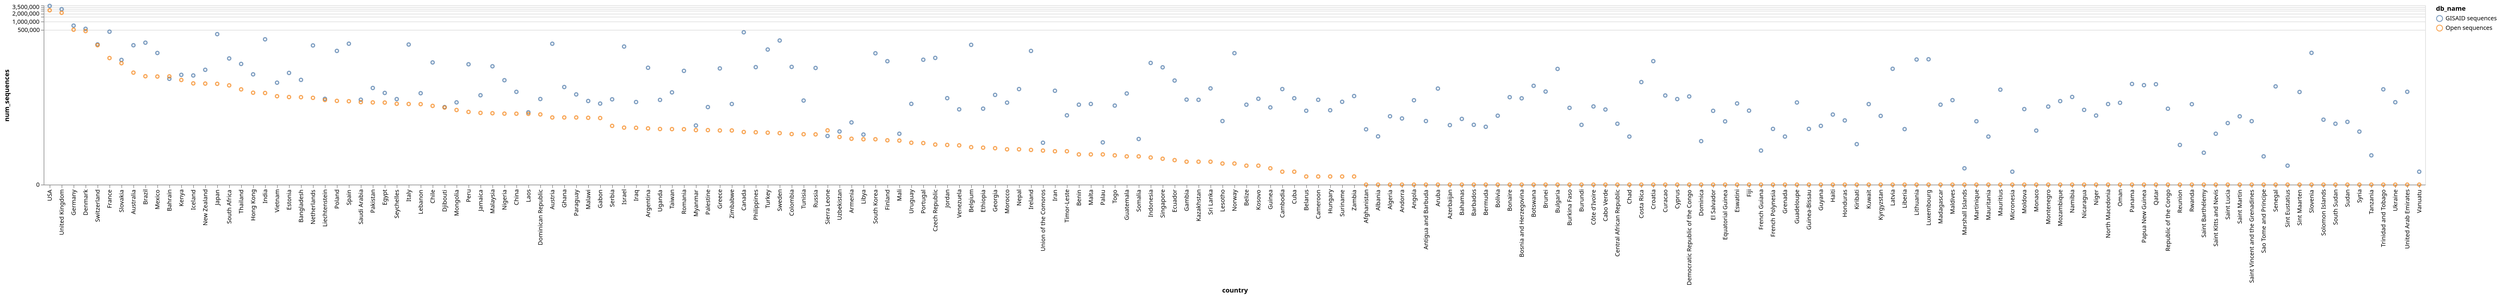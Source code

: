 {
  "config": {
    "view": {
      "continuousWidth": 400,
      "continuousHeight": 300
    }
  },
  "data": {
    "name": "data-b0239460d902047d4e406bbb54adf010"
  },
  "mark": "point",
  "encoding": {
    "color": {
      "type": "nominal",
      "field": "db_name"
    },
    "tooltip": [
      {
        "type": "nominal",
        "field": "country"
      },
      {
        "type": "nominal",
        "field": "db_name"
      },
      {
        "type": "quantitative",
        "field": "num_sequences"
      }
    ],
    "x": {
      "type": "nominal",
      "field": "country",
      "sort": "-y"
    },
    "y": {
      "type": "quantitative",
      "field": "num_sequences",
      "scale": {
        "type": "symlog"
      }
    }
  },
  "$schema": "https://vega.github.io/schema/vega-lite/v5.json",
  "datasets": {
    "data-b0239460d902047d4e406bbb54adf010": [
      {
        "country": "Afghanistan",
        "continent": "Asia",
        "iso_2_code": "AF",
        "db_name": "GISAID sequences",
        "num_sequences": 108
      },
      {
        "country": "Albania",
        "continent": "Europe",
        "iso_2_code": "AL",
        "db_name": "GISAID sequences",
        "num_sequences": 59
      },
      {
        "country": "Algeria",
        "continent": "Africa",
        "iso_2_code": "DZ",
        "db_name": "GISAID sequences",
        "num_sequences": 329
      },
      {
        "country": "Andorra",
        "continent": "Europe",
        "iso_2_code": "AD",
        "db_name": "GISAID sequences",
        "num_sequences": 273
      },
      {
        "country": "Angola",
        "continent": "Africa",
        "iso_2_code": "AO",
        "db_name": "GISAID sequences",
        "num_sequences": 1282
      },
      {
        "country": "Antigua and Barbuda",
        "continent": "North America",
        "iso_2_code": "AG",
        "db_name": "GISAID sequences",
        "num_sequences": 219
      },
      {
        "country": "Argentina",
        "continent": "South America",
        "iso_2_code": "AR",
        "db_name": "GISAID sequences",
        "num_sequences": 20165
      },
      {
        "country": "Armenia",
        "continent": "Europe",
        "iso_2_code": "AM",
        "db_name": "GISAID sequences",
        "num_sequences": 195
      },
      {
        "country": "Aruba",
        "continent": "North America",
        "iso_2_code": "AW",
        "db_name": "GISAID sequences",
        "num_sequences": 3456
      },
      {
        "country": "Australia",
        "continent": "Oceania",
        "iso_2_code": "AU",
        "db_name": "GISAID sequences",
        "num_sequences": 136022
      },
      {
        "country": "Austria",
        "continent": "Europe",
        "iso_2_code": "AT",
        "db_name": "GISAID sequences",
        "num_sequences": 154737
      },
      {
        "country": "Azerbaijan",
        "continent": "Europe",
        "iso_2_code": "AZ",
        "db_name": "GISAID sequences",
        "num_sequences": 155
      },
      {
        "country": "Bahamas",
        "continent": "North America",
        "iso_2_code": "BS",
        "db_name": "GISAID sequences",
        "num_sequences": 263
      },
      {
        "country": "Bahrain",
        "continent": "Asia",
        "iso_2_code": "BH",
        "db_name": "GISAID sequences",
        "num_sequences": 7908
      },
      {
        "country": "Bangladesh",
        "continent": "Asia",
        "iso_2_code": "BD",
        "db_name": "GISAID sequences",
        "num_sequences": 7220
      },
      {
        "country": "Barbados",
        "continent": "North America",
        "iso_2_code": "BB",
        "db_name": "GISAID sequences",
        "num_sequences": 159
      },
      {
        "country": "Belarus",
        "continent": "Europe",
        "iso_2_code": "BY",
        "db_name": "GISAID sequences",
        "num_sequences": 526
      },
      {
        "country": "Belgium",
        "continent": "Europe",
        "iso_2_code": "BE",
        "db_name": "GISAID sequences",
        "num_sequences": 140801
      },
      {
        "country": "Belize",
        "continent": "North America",
        "iso_2_code": "BZ",
        "db_name": "GISAID sequences",
        "num_sequences": 879
      },
      {
        "country": "Benin",
        "continent": "Africa",
        "iso_2_code": "BJ",
        "db_name": "GISAID sequences",
        "num_sequences": 880
      },
      {
        "country": "Bermuda",
        "continent": "North America",
        "iso_2_code": "BM",
        "db_name": "GISAID sequences",
        "num_sequences": 134
      },
      {
        "country": "Bolivia",
        "continent": "South America",
        "iso_2_code": "BO",
        "db_name": "GISAID sequences",
        "num_sequences": 345
      },
      {
        "country": "Bonaire",
        "continent": "North America",
        "iso_2_code": "BQ",
        "db_name": "GISAID sequences",
        "num_sequences": 1662
      },
      {
        "country": "Bosnia and Herzegovina",
        "continent": "Europe",
        "iso_2_code": "BA",
        "db_name": "GISAID sequences",
        "num_sequences": 1513
      },
      {
        "country": "Botswana",
        "continent": "Africa",
        "iso_2_code": "BW",
        "db_name": "GISAID sequences",
        "num_sequences": 4360
      },
      {
        "country": "Brazil",
        "continent": "South America",
        "iso_2_code": "BR",
        "db_name": "GISAID sequences",
        "num_sequences": 169292
      },
      {
        "country": "Brunei",
        "continent": "Asia",
        "iso_2_code": "BN",
        "db_name": "GISAID sequences",
        "num_sequences": 2681
      },
      {
        "country": "Bulgaria",
        "continent": "Europe",
        "iso_2_code": "BG",
        "db_name": "GISAID sequences",
        "num_sequences": 18271
      },
      {
        "country": "Burkina Faso",
        "continent": "Africa",
        "iso_2_code": "BF",
        "db_name": "GISAID sequences",
        "num_sequences": 672
      },
      {
        "country": "Burundi",
        "continent": "Africa",
        "iso_2_code": "BI",
        "db_name": "GISAID sequences",
        "num_sequences": 158
      },
      {
        "country": "C\u00f4te d'Ivoire",
        "continent": "Africa",
        "iso_2_code": "CI",
        "db_name": "GISAID sequences",
        "num_sequences": 758
      },
      {
        "country": "Cabo Verde",
        "continent": "Africa",
        "iso_2_code": "CV",
        "db_name": "GISAID sequences",
        "num_sequences": 584
      },
      {
        "country": "Cambodia",
        "continent": "Asia",
        "iso_2_code": "KH",
        "db_name": "GISAID sequences",
        "num_sequences": 3309
      },
      {
        "country": "Cameroon",
        "continent": "Africa",
        "iso_2_code": "CM",
        "db_name": "GISAID sequences",
        "num_sequences": 1332
      },
      {
        "country": "Canada",
        "continent": "North America",
        "iso_2_code": "CA",
        "db_name": "GISAID sequences",
        "num_sequences": 408981
      },
      {
        "country": "Central African Republic",
        "continent": "Africa",
        "iso_2_code": "CF",
        "db_name": "GISAID sequences",
        "num_sequences": 174
      },
      {
        "country": "Chad",
        "continent": "Africa",
        "iso_2_code": "TD",
        "db_name": "GISAID sequences",
        "num_sequences": 58
      },
      {
        "country": "Chile",
        "continent": "South America",
        "iso_2_code": "CL",
        "db_name": "GISAID sequences",
        "num_sequences": 31679
      },
      {
        "country": "China",
        "continent": "Asia",
        "iso_2_code": "CN",
        "db_name": "GISAID sequences",
        "num_sequences": 2615
      },
      {
        "country": "Colombia",
        "continent": "South America",
        "iso_2_code": "CO",
        "db_name": "GISAID sequences",
        "num_sequences": 21705
      },
      {
        "country": "Costa Rica",
        "continent": "North America",
        "iso_2_code": "CR",
        "db_name": "GISAID sequences",
        "num_sequences": 5996
      },
      {
        "country": "Croatia",
        "continent": "Europe",
        "iso_2_code": "HR",
        "db_name": "GISAID sequences",
        "num_sequences": 35347
      },
      {
        "country": "Cuba",
        "continent": "North America",
        "iso_2_code": "CU",
        "db_name": "GISAID sequences",
        "num_sequences": 1521
      },
      {
        "country": "Curacao",
        "continent": "North America",
        "iso_2_code": "CW",
        "db_name": "GISAID sequences",
        "num_sequences": 1921
      },
      {
        "country": "Cyprus",
        "continent": "Europe",
        "iso_2_code": "CY",
        "db_name": "GISAID sequences",
        "num_sequences": 1416
      },
      {
        "country": "Czech Republic",
        "continent": "Europe",
        "iso_2_code": "CZ",
        "db_name": "GISAID sequences",
        "num_sequences": 46487
      },
      {
        "country": "Democratic Republic of the Congo",
        "continent": "Africa",
        "iso_2_code": "CD",
        "db_name": "GISAID sequences",
        "num_sequences": 1771
      },
      {
        "country": "Denmark",
        "continent": "Europe",
        "iso_2_code": "DK",
        "db_name": "GISAID sequences",
        "num_sequences": 548413
      },
      {
        "country": "Djibouti",
        "continent": "Africa",
        "iso_2_code": "DJ",
        "db_name": "GISAID sequences",
        "num_sequences": 716
      },
      {
        "country": "Dominica",
        "continent": "North America",
        "iso_2_code": "DM",
        "db_name": "GISAID sequences",
        "num_sequences": 39
      },
      {
        "country": "Dominican Republic",
        "continent": "North America",
        "iso_2_code": "DO",
        "db_name": "GISAID sequences",
        "num_sequences": 1425
      },
      {
        "country": "Ecuador",
        "continent": "South America",
        "iso_2_code": "EC",
        "db_name": "GISAID sequences",
        "num_sequences": 6830
      },
      {
        "country": "Egypt",
        "continent": "Africa",
        "iso_2_code": "EG",
        "db_name": "GISAID sequences",
        "num_sequences": 2386
      },
      {
        "country": "El Salvador",
        "continent": "North America",
        "iso_2_code": "SV",
        "db_name": "GISAID sequences",
        "num_sequences": 522
      },
      {
        "country": "Equatorial Guinea",
        "continent": "Africa",
        "iso_2_code": "GQ",
        "db_name": "GISAID sequences",
        "num_sequences": 213
      },
      {
        "country": "Estonia",
        "continent": "Europe",
        "iso_2_code": "EE",
        "db_name": "GISAID sequences",
        "num_sequences": 13022
      },
      {
        "country": "Eswatini",
        "continent": "Africa",
        "iso_2_code": "SZ",
        "db_name": "GISAID sequences",
        "num_sequences": 977
      },
      {
        "country": "Ethiopia",
        "continent": "Africa",
        "iso_2_code": "ET",
        "db_name": "GISAID sequences",
        "num_sequences": 628
      },
      {
        "country": "Fiji",
        "continent": "Oceania",
        "iso_2_code": "FJ",
        "db_name": "GISAID sequences",
        "num_sequences": 531
      },
      {
        "country": "Finland",
        "continent": "Europe",
        "iso_2_code": "FI",
        "db_name": "GISAID sequences",
        "num_sequences": 35160
      },
      {
        "country": "France",
        "continent": "Europe",
        "iso_2_code": "FR",
        "db_name": "GISAID sequences",
        "num_sequences": 429814
      },
      {
        "country": "French Guiana",
        "continent": "South America",
        "iso_2_code": "GF",
        "db_name": "GISAID sequences",
        "num_sequences": 17
      },
      {
        "country": "French Polynesia",
        "continent": "Oceania",
        "iso_2_code": "PF",
        "db_name": "GISAID sequences",
        "num_sequences": 112
      },
      {
        "country": "Gabon",
        "continent": "Africa",
        "iso_2_code": "GA",
        "db_name": "GISAID sequences",
        "num_sequences": 968
      },
      {
        "country": "Gambia",
        "continent": "Africa",
        "iso_2_code": "GM",
        "db_name": "GISAID sequences",
        "num_sequences": 1352
      },
      {
        "country": "Georgia",
        "continent": "Europe",
        "iso_2_code": "GE",
        "db_name": "GISAID sequences",
        "num_sequences": 2020
      },
      {
        "country": "Germany",
        "continent": "Europe",
        "iso_2_code": "DE",
        "db_name": "GISAID sequences",
        "num_sequences": 717509
      },
      {
        "country": "Ghana",
        "continent": "Africa",
        "iso_2_code": "GH",
        "db_name": "GISAID sequences",
        "num_sequences": 3936
      },
      {
        "country": "Greece",
        "continent": "Europe",
        "iso_2_code": "GR",
        "db_name": "GISAID sequences",
        "num_sequences": 19084
      },
      {
        "country": "Grenada",
        "continent": "North America",
        "iso_2_code": "GD",
        "db_name": "GISAID sequences",
        "num_sequences": 58
      },
      {
        "country": "Guadeloupe",
        "continent": "North America",
        "iso_2_code": "GP",
        "db_name": "GISAID sequences",
        "num_sequences": 1061
      },
      {
        "country": "Guatemala",
        "continent": "North America",
        "iso_2_code": "GT",
        "db_name": "GISAID sequences",
        "num_sequences": 2276
      },
      {
        "country": "Guinea",
        "continent": "Africa",
        "iso_2_code": "GN",
        "db_name": "GISAID sequences",
        "num_sequences": 698
      },
      {
        "country": "Guinea-Bissau",
        "continent": "Africa",
        "iso_2_code": "GW",
        "db_name": "GISAID sequences",
        "num_sequences": 112
      },
      {
        "country": "Guyana",
        "continent": "South America",
        "iso_2_code": "GY",
        "db_name": "GISAID sequences",
        "num_sequences": 145
      },
      {
        "country": "Haiti",
        "continent": "North America",
        "iso_2_code": "HT",
        "db_name": "GISAID sequences",
        "num_sequences": 381
      },
      {
        "country": "Honduras",
        "continent": "North America",
        "iso_2_code": "HN",
        "db_name": "GISAID sequences",
        "num_sequences": 231
      },
      {
        "country": "Hong Kong",
        "continent": "Asia",
        "iso_2_code": "HK",
        "db_name": "GISAID sequences",
        "num_sequences": 11538
      },
      {
        "country": "Hungary",
        "continent": "Europe",
        "iso_2_code": "HU",
        "db_name": "GISAID sequences",
        "num_sequences": 549
      },
      {
        "country": "Iceland",
        "continent": "Europe",
        "iso_2_code": "IS",
        "db_name": "GISAID sequences",
        "num_sequences": 10495
      },
      {
        "country": "India",
        "continent": "Asia",
        "iso_2_code": "IN",
        "db_name": "GISAID sequences",
        "num_sequences": 225008
      },
      {
        "country": "Indonesia",
        "continent": "Asia",
        "iso_2_code": "ID",
        "db_name": "GISAID sequences",
        "num_sequences": 30348
      },
      {
        "country": "Iran",
        "continent": "Asia",
        "iso_2_code": "IR",
        "db_name": "GISAID sequences",
        "num_sequences": 2868
      },
      {
        "country": "Iraq",
        "continent": "Asia",
        "iso_2_code": "IQ",
        "db_name": "GISAID sequences",
        "num_sequences": 1102
      },
      {
        "country": "Ireland",
        "continent": "Europe",
        "iso_2_code": "IE",
        "db_name": "GISAID sequences",
        "num_sequences": 84074
      },
      {
        "country": "Israel",
        "continent": "Asia",
        "iso_2_code": "IL",
        "db_name": "GISAID sequences",
        "num_sequences": 121950
      },
      {
        "country": "Italy",
        "continent": "Europe",
        "iso_2_code": "IT",
        "db_name": "GISAID sequences",
        "num_sequences": 144635
      },
      {
        "country": "Jamaica",
        "continent": "North America",
        "iso_2_code": "JM",
        "db_name": "GISAID sequences",
        "num_sequences": 1960
      },
      {
        "country": "Japan",
        "continent": "Asia",
        "iso_2_code": "JP",
        "db_name": "GISAID sequences",
        "num_sequences": 349007
      },
      {
        "country": "Jordan",
        "continent": "Asia",
        "iso_2_code": "JO",
        "db_name": "GISAID sequences",
        "num_sequences": 1531
      },
      {
        "country": "Kazakhstan",
        "continent": "Europe",
        "iso_2_code": "KZ",
        "db_name": "GISAID sequences",
        "num_sequences": 1329
      },
      {
        "country": "Kenya",
        "continent": "Africa",
        "iso_2_code": "KE",
        "db_name": "GISAID sequences",
        "num_sequences": 11062
      },
      {
        "country": "Kiribati",
        "continent": "Oceania",
        "iso_2_code": "KI",
        "db_name": "GISAID sequences",
        "num_sequences": 30
      },
      {
        "country": "Kosovo",
        "continent": "Europe",
        "iso_2_code": "XK",
        "db_name": "GISAID sequences",
        "num_sequences": 1456
      },
      {
        "country": "Kuwait",
        "continent": "Asia",
        "iso_2_code": "KW",
        "db_name": "GISAID sequences",
        "num_sequences": 925
      },
      {
        "country": "Kyrgyzstan",
        "continent": "Asia",
        "iso_2_code": "KG",
        "db_name": "GISAID sequences",
        "num_sequences": 339
      },
      {
        "country": "Laos",
        "continent": "Asia",
        "iso_2_code": "LA",
        "db_name": "GISAID sequences",
        "num_sequences": 460
      },
      {
        "country": "Latvia",
        "continent": "Europe",
        "iso_2_code": "LV",
        "db_name": "GISAID sequences",
        "num_sequences": 18483
      },
      {
        "country": "Lebanon",
        "continent": "Asia",
        "iso_2_code": "LB",
        "db_name": "GISAID sequences",
        "num_sequences": 2330
      },
      {
        "country": "Lesotho",
        "continent": "Africa",
        "iso_2_code": "LS",
        "db_name": "GISAID sequences",
        "num_sequences": 219
      },
      {
        "country": "Liberia",
        "continent": "Africa",
        "iso_2_code": "LR",
        "db_name": "GISAID sequences",
        "num_sequences": 110
      },
      {
        "country": "Libya",
        "continent": "Africa",
        "iso_2_code": "LY",
        "db_name": "GISAID sequences",
        "num_sequences": 69
      },
      {
        "country": "Liechtenstein",
        "continent": "Europe",
        "iso_2_code": "LI",
        "db_name": "GISAID sequences",
        "num_sequences": 1445
      },
      {
        "country": "Lithuania",
        "continent": "Europe",
        "iso_2_code": "LT",
        "db_name": "GISAID sequences",
        "num_sequences": 40534
      },
      {
        "country": "Luxembourg",
        "continent": "Europe",
        "iso_2_code": "LU",
        "db_name": "GISAID sequences",
        "num_sequences": 41457
      },
      {
        "country": "Madagascar",
        "continent": "Africa",
        "iso_2_code": "MG",
        "db_name": "GISAID sequences",
        "num_sequences": 880
      },
      {
        "country": "Malawi",
        "continent": "Africa",
        "iso_2_code": "MW",
        "db_name": "GISAID sequences",
        "num_sequences": 1204
      },
      {
        "country": "Malaysia",
        "continent": "Asia",
        "iso_2_code": "MY",
        "db_name": "GISAID sequences",
        "num_sequences": 22878
      },
      {
        "country": "Maldives",
        "continent": "Asia",
        "iso_2_code": "MV",
        "db_name": "GISAID sequences",
        "num_sequences": 1294
      },
      {
        "country": "Mali",
        "continent": "Africa",
        "iso_2_code": "ML",
        "db_name": "GISAID sequences",
        "num_sequences": 74
      },
      {
        "country": "Malta",
        "continent": "Europe",
        "iso_2_code": "MT",
        "db_name": "GISAID sequences",
        "num_sequences": 936
      },
      {
        "country": "Marshall Islands",
        "continent": "Oceania",
        "iso_2_code": "MH",
        "db_name": "GISAID sequences",
        "num_sequences": 3
      },
      {
        "country": "Martinique",
        "continent": "North America",
        "iso_2_code": "MQ",
        "db_name": "GISAID sequences",
        "num_sequences": 215
      },
      {
        "country": "Mauritania",
        "continent": "Africa",
        "iso_2_code": "MR",
        "db_name": "GISAID sequences",
        "num_sequences": 58
      },
      {
        "country": "Mauritius",
        "continent": "Africa",
        "iso_2_code": "MU",
        "db_name": "GISAID sequences",
        "num_sequences": 3144
      },
      {
        "country": "Mexico",
        "continent": "North America",
        "iso_2_code": "MX",
        "db_name": "GISAID sequences",
        "num_sequences": 70664
      },
      {
        "country": "Micronesia",
        "continent": "Oceania",
        "iso_2_code": "FM",
        "db_name": "GISAID sequences",
        "num_sequences": 2
      },
      {
        "country": "Moldova",
        "continent": "Europe",
        "iso_2_code": "MD",
        "db_name": "GISAID sequences",
        "num_sequences": 605
      },
      {
        "country": "Monaco",
        "continent": "Europe",
        "iso_2_code": "MC",
        "db_name": "GISAID sequences",
        "num_sequences": 97
      },
      {
        "country": "Mongolia",
        "continent": "Asia",
        "iso_2_code": "MN",
        "db_name": "GISAID sequences",
        "num_sequences": 1071
      },
      {
        "country": "Montenegro",
        "continent": "Europe",
        "iso_2_code": "ME",
        "db_name": "GISAID sequences",
        "num_sequences": 750
      },
      {
        "country": "Morocco",
        "continent": "Africa",
        "iso_2_code": "MA",
        "db_name": "GISAID sequences",
        "num_sequences": 1048
      },
      {
        "country": "Mozambique",
        "continent": "Africa",
        "iso_2_code": "MZ",
        "db_name": "GISAID sequences",
        "num_sequences": 1193
      },
      {
        "country": "Myanmar",
        "continent": "Asia",
        "iso_2_code": "MM",
        "db_name": "GISAID sequences",
        "num_sequences": 150
      },
      {
        "country": "Namibia",
        "continent": "Africa",
        "iso_2_code": null,
        "db_name": "GISAID sequences",
        "num_sequences": 1696
      },
      {
        "country": "Nepal",
        "continent": "Asia",
        "iso_2_code": "NP",
        "db_name": "GISAID sequences",
        "num_sequences": 3306
      },
      {
        "country": "Netherlands",
        "continent": "Europe",
        "iso_2_code": "NL",
        "db_name": "GISAID sequences",
        "num_sequences": 133856
      },
      {
        "country": "New Zealand",
        "continent": "Oceania",
        "iso_2_code": "NZ",
        "db_name": "GISAID sequences",
        "num_sequences": 16948
      },
      {
        "country": "Nicaragua",
        "continent": "North America",
        "iso_2_code": "NI",
        "db_name": "GISAID sequences",
        "num_sequences": 566
      },
      {
        "country": "Niger",
        "continent": "Africa",
        "iso_2_code": "NE",
        "db_name": "GISAID sequences",
        "num_sequences": 350
      },
      {
        "country": "Nigeria",
        "continent": "Africa",
        "iso_2_code": "NG",
        "db_name": "GISAID sequences",
        "num_sequences": 7014
      },
      {
        "country": "North Macedonia",
        "continent": "Europe",
        "iso_2_code": "MK",
        "db_name": "GISAID sequences",
        "num_sequences": 928
      },
      {
        "country": "Norway",
        "continent": "Europe",
        "iso_2_code": "NO",
        "db_name": "GISAID sequences",
        "num_sequences": 69561
      },
      {
        "country": "Oman",
        "continent": "Asia",
        "iso_2_code": "OM",
        "db_name": "GISAID sequences",
        "num_sequences": 1034
      },
      {
        "country": "Pakistan",
        "continent": "Asia",
        "iso_2_code": "PK",
        "db_name": "GISAID sequences",
        "num_sequences": 3631
      },
      {
        "country": "Palau",
        "continent": "Oceania",
        "iso_2_code": "PW",
        "db_name": "GISAID sequences",
        "num_sequences": 35
      },
      {
        "country": "Palestine",
        "continent": "Asia",
        "iso_2_code": "PS",
        "db_name": "GISAID sequences",
        "num_sequences": 718
      },
      {
        "country": "Panama",
        "continent": "North America",
        "iso_2_code": "PA",
        "db_name": "GISAID sequences",
        "num_sequences": 5109
      },
      {
        "country": "Papua New Guinea",
        "continent": "Oceania",
        "iso_2_code": "PG",
        "db_name": "GISAID sequences",
        "num_sequences": 4609
      },
      {
        "country": "Paraguay",
        "continent": "South America",
        "iso_2_code": "PY",
        "db_name": "GISAID sequences",
        "num_sequences": 2103
      },
      {
        "country": "Peru",
        "continent": "South America",
        "iso_2_code": "PE",
        "db_name": "GISAID sequences",
        "num_sequences": 27089
      },
      {
        "country": "Philippines",
        "continent": "Asia",
        "iso_2_code": "PH",
        "db_name": "GISAID sequences",
        "num_sequences": 21246
      },
      {
        "country": "Poland",
        "continent": "Europe",
        "iso_2_code": "PL",
        "db_name": "GISAID sequences",
        "num_sequences": 84267
      },
      {
        "country": "Portugal",
        "continent": "Europe",
        "iso_2_code": "PT",
        "db_name": "GISAID sequences",
        "num_sequences": 39860
      },
      {
        "country": "Qatar",
        "continent": "Asia",
        "iso_2_code": "QA",
        "db_name": "GISAID sequences",
        "num_sequences": 4983
      },
      {
        "country": "Republic of the Congo",
        "continent": "Africa",
        "iso_2_code": "CG",
        "db_name": "GISAID sequences",
        "num_sequences": 625
      },
      {
        "country": "Reunion",
        "continent": "Africa",
        "iso_2_code": "RE",
        "db_name": "GISAID sequences",
        "num_sequences": 28
      },
      {
        "country": "Romania",
        "continent": "Europe",
        "iso_2_code": "RO",
        "db_name": "GISAID sequences",
        "num_sequences": 15496
      },
      {
        "country": "Russia",
        "continent": "Europe",
        "iso_2_code": "RU",
        "db_name": "GISAID sequences",
        "num_sequences": 19834
      },
      {
        "country": "Rwanda",
        "continent": "Africa",
        "iso_2_code": "RW",
        "db_name": "GISAID sequences",
        "num_sequences": 917
      },
      {
        "country": "Saint Barth\u00e9lemy",
        "continent": "North America",
        "iso_2_code": "BL",
        "db_name": "GISAID sequences",
        "num_sequences": 14
      },
      {
        "country": "Saint Kitts and Nevis",
        "continent": "North America",
        "iso_2_code": "KN",
        "db_name": "GISAID sequences",
        "num_sequences": 74
      },
      {
        "country": "Saint Lucia",
        "continent": "North America",
        "iso_2_code": "LC",
        "db_name": "GISAID sequences",
        "num_sequences": 184
      },
      {
        "country": "Saint Martin",
        "continent": "North America",
        "iso_2_code": "MF",
        "db_name": "GISAID sequences",
        "num_sequences": 327
      },
      {
        "country": "Saint Vincent and the Grenadines",
        "continent": "North America",
        "iso_2_code": "VC",
        "db_name": "GISAID sequences",
        "num_sequences": 217
      },
      {
        "country": "Sao Tome and Principe",
        "continent": "Africa",
        "iso_2_code": "ST",
        "db_name": "GISAID sequences",
        "num_sequences": 10
      },
      {
        "country": "Saudi Arabia",
        "continent": "Asia",
        "iso_2_code": "SA",
        "db_name": "GISAID sequences",
        "num_sequences": 1344
      },
      {
        "country": "Senegal",
        "continent": "Africa",
        "iso_2_code": "SN",
        "db_name": "GISAID sequences",
        "num_sequences": 4157
      },
      {
        "country": "Serbia",
        "continent": "Europe",
        "iso_2_code": "RS",
        "db_name": "GISAID sequences",
        "num_sequences": 1387
      },
      {
        "country": "Seychelles",
        "continent": "Africa",
        "iso_2_code": "SC",
        "db_name": "GISAID sequences",
        "num_sequences": 1413
      },
      {
        "country": "Sierra Leone",
        "continent": "Africa",
        "iso_2_code": "SL",
        "db_name": "GISAID sequences",
        "num_sequences": 61
      },
      {
        "country": "Singapore",
        "continent": "Asia",
        "iso_2_code": "SG",
        "db_name": "GISAID sequences",
        "num_sequences": 20950
      },
      {
        "country": "Sint Eustatius",
        "continent": "North America",
        "iso_2_code": "BQ",
        "db_name": "GISAID sequences",
        "num_sequences": 4
      },
      {
        "country": "Sint Maarten",
        "continent": "North America",
        "iso_2_code": "SX",
        "db_name": "GISAID sequences",
        "num_sequences": 2586
      },
      {
        "country": "Slovakia",
        "continent": "Europe",
        "iso_2_code": "SK",
        "db_name": "GISAID sequences",
        "num_sequences": 39189
      },
      {
        "country": "Slovenia",
        "continent": "Europe",
        "iso_2_code": "SI",
        "db_name": "GISAID sequences",
        "num_sequences": 71347
      },
      {
        "country": "Solomon Islands",
        "continent": "Oceania",
        "iso_2_code": "SB",
        "db_name": "GISAID sequences",
        "num_sequences": 246
      },
      {
        "country": "Somalia",
        "continent": "Africa",
        "iso_2_code": "SO",
        "db_name": "GISAID sequences",
        "num_sequences": 47
      },
      {
        "country": "South Africa",
        "continent": "Africa",
        "iso_2_code": "ZA",
        "db_name": "GISAID sequences",
        "num_sequences": 44451
      },
      {
        "country": "South Korea",
        "continent": "Asia",
        "iso_2_code": "KR",
        "db_name": "GISAID sequences",
        "num_sequences": 68878
      },
      {
        "country": "South Sudan",
        "continent": "Africa",
        "iso_2_code": "SS",
        "db_name": "GISAID sequences",
        "num_sequences": 174
      },
      {
        "country": "Spain",
        "continent": "Europe",
        "iso_2_code": "ES",
        "db_name": "GISAID sequences",
        "num_sequences": 155202
      },
      {
        "country": "Sri Lanka",
        "continent": "Asia",
        "iso_2_code": "LK",
        "db_name": "GISAID sequences",
        "num_sequences": 3505
      },
      {
        "country": "Sudan",
        "continent": "Africa",
        "iso_2_code": "SD",
        "db_name": "GISAID sequences",
        "num_sequences": 204
      },
      {
        "country": "Suriname",
        "continent": "South America",
        "iso_2_code": "SR",
        "db_name": "GISAID sequences",
        "num_sequences": 1124
      },
      {
        "country": "Sweden",
        "continent": "Europe",
        "iso_2_code": "SE",
        "db_name": "GISAID sequences",
        "num_sequences": 203345
      },
      {
        "country": "Switzerland",
        "continent": "Europe",
        "iso_2_code": "CH",
        "db_name": "GISAID sequences",
        "num_sequences": 145730
      },
      {
        "country": "Syria",
        "continent": "Asia",
        "iso_2_code": "SY",
        "db_name": "GISAID sequences",
        "num_sequences": 89
      },
      {
        "country": "Taiwan",
        "continent": "Asia",
        "iso_2_code": "TW",
        "db_name": "GISAID sequences",
        "num_sequences": 2504
      },
      {
        "country": "Tanzania",
        "continent": "Africa",
        "iso_2_code": "TZ",
        "db_name": "GISAID sequences",
        "num_sequences": 11
      },
      {
        "country": "Thailand",
        "continent": "Asia",
        "iso_2_code": "TH",
        "db_name": "GISAID sequences",
        "num_sequences": 27916
      },
      {
        "country": "Timor-Leste",
        "continent": "Asia",
        "iso_2_code": "TL",
        "db_name": "GISAID sequences",
        "num_sequences": 356
      },
      {
        "country": "Togo",
        "continent": "Africa",
        "iso_2_code": "TG",
        "db_name": "GISAID sequences",
        "num_sequences": 815
      },
      {
        "country": "Trinidad and Tobago",
        "continent": "North America",
        "iso_2_code": "TT",
        "db_name": "GISAID sequences",
        "num_sequences": 3242
      },
      {
        "country": "Tunisia",
        "continent": "Africa",
        "iso_2_code": "TN",
        "db_name": "GISAID sequences",
        "num_sequences": 1250
      },
      {
        "country": "Turkey",
        "continent": "Europe",
        "iso_2_code": "TR",
        "db_name": "GISAID sequences",
        "num_sequences": 94648
      },
      {
        "country": "Uganda",
        "continent": "Africa",
        "iso_2_code": "UG",
        "db_name": "GISAID sequences",
        "num_sequences": 1321
      },
      {
        "country": "Ukraine",
        "continent": "Europe",
        "iso_2_code": "UA",
        "db_name": "GISAID sequences",
        "num_sequences": 1084
      },
      {
        "country": "Union of the Comoros",
        "continent": "Africa",
        "iso_2_code": "KM",
        "db_name": "GISAID sequences",
        "num_sequences": 34
      },
      {
        "country": "United Arab Emirates",
        "continent": "Asia",
        "iso_2_code": "AE",
        "db_name": "GISAID sequences",
        "num_sequences": 2628
      },
      {
        "country": "United Kingdom",
        "continent": "Europe",
        "iso_2_code": "GB",
        "db_name": "GISAID sequences",
        "num_sequences": 2893046
      },
      {
        "country": "Uruguay",
        "continent": "South America",
        "iso_2_code": "UY",
        "db_name": "GISAID sequences",
        "num_sequences": 943
      },
      {
        "country": "USA",
        "continent": "North America",
        "iso_2_code": "US",
        "db_name": "GISAID sequences",
        "num_sequences": 3814515
      },
      {
        "country": "Uzbekistan",
        "continent": "Asia",
        "iso_2_code": "UZ",
        "db_name": "GISAID sequences",
        "num_sequences": 90
      },
      {
        "country": "Vanuatu",
        "continent": "Oceania",
        "iso_2_code": "VU",
        "db_name": "GISAID sequences",
        "num_sequences": 2
      },
      {
        "country": "Venezuela",
        "continent": "South America",
        "iso_2_code": "VE",
        "db_name": "GISAID sequences",
        "num_sequences": 592
      },
      {
        "country": "Vietnam",
        "continent": "Asia",
        "iso_2_code": "VN",
        "db_name": "GISAID sequences",
        "num_sequences": 5697
      },
      {
        "country": "Zambia",
        "continent": "Africa",
        "iso_2_code": "ZM",
        "db_name": "GISAID sequences",
        "num_sequences": 1830
      },
      {
        "country": "Zimbabwe",
        "continent": "Africa",
        "iso_2_code": "ZW",
        "db_name": "GISAID sequences",
        "num_sequences": 933
      },
      {
        "country": "Afghanistan",
        "continent": "Asia",
        "iso_2_code": "AF",
        "db_name": "Open sequences",
        "num_sequences": 0
      },
      {
        "country": "Albania",
        "continent": "Europe",
        "iso_2_code": "AL",
        "db_name": "Open sequences",
        "num_sequences": 0
      },
      {
        "country": "Algeria",
        "continent": "Africa",
        "iso_2_code": "DZ",
        "db_name": "Open sequences",
        "num_sequences": 0
      },
      {
        "country": "Andorra",
        "continent": "Europe",
        "iso_2_code": "AD",
        "db_name": "Open sequences",
        "num_sequences": 0
      },
      {
        "country": "Angola",
        "continent": "Africa",
        "iso_2_code": "AO",
        "db_name": "Open sequences",
        "num_sequences": 0
      },
      {
        "country": "Antigua and Barbuda",
        "continent": "North America",
        "iso_2_code": "AG",
        "db_name": "Open sequences",
        "num_sequences": 0
      },
      {
        "country": "Argentina",
        "continent": "South America",
        "iso_2_code": "AR",
        "db_name": "Open sequences",
        "num_sequences": 117
      },
      {
        "country": "Armenia",
        "continent": "Europe",
        "iso_2_code": "AM",
        "db_name": "Open sequences",
        "num_sequences": 48
      },
      {
        "country": "Aruba",
        "continent": "North America",
        "iso_2_code": "AW",
        "db_name": "Open sequences",
        "num_sequences": 0
      },
      {
        "country": "Australia",
        "continent": "Oceania",
        "iso_2_code": "AU",
        "db_name": "Open sequences",
        "num_sequences": 13342
      },
      {
        "country": "Austria",
        "continent": "Europe",
        "iso_2_code": "AT",
        "db_name": "Open sequences",
        "num_sequences": 297
      },
      {
        "country": "Azerbaijan",
        "continent": "Europe",
        "iso_2_code": "AZ",
        "db_name": "Open sequences",
        "num_sequences": 0
      },
      {
        "country": "Bahamas",
        "continent": "North America",
        "iso_2_code": "BS",
        "db_name": "Open sequences",
        "num_sequences": 0
      },
      {
        "country": "Bahrain",
        "continent": "Asia",
        "iso_2_code": "BH",
        "db_name": "Open sequences",
        "num_sequences": 9706
      },
      {
        "country": "Bangladesh",
        "continent": "Asia",
        "iso_2_code": "BD",
        "db_name": "Open sequences",
        "num_sequences": 1662
      },
      {
        "country": "Barbados",
        "continent": "North America",
        "iso_2_code": "BB",
        "db_name": "Open sequences",
        "num_sequences": 0
      },
      {
        "country": "Belarus",
        "continent": "Europe",
        "iso_2_code": "BY",
        "db_name": "Open sequences",
        "num_sequences": 1
      },
      {
        "country": "Belgium",
        "continent": "Europe",
        "iso_2_code": "BE",
        "db_name": "Open sequences",
        "num_sequences": 23
      },
      {
        "country": "Belize",
        "continent": "North America",
        "iso_2_code": "BZ",
        "db_name": "Open sequences",
        "num_sequences": 4
      },
      {
        "country": "Benin",
        "continent": "Africa",
        "iso_2_code": "BJ",
        "db_name": "Open sequences",
        "num_sequences": 12
      },
      {
        "country": "Bermuda",
        "continent": "North America",
        "iso_2_code": "BM",
        "db_name": "Open sequences",
        "num_sequences": 0
      },
      {
        "country": "Bolivia",
        "continent": "South America",
        "iso_2_code": "BO",
        "db_name": "Open sequences",
        "num_sequences": 0
      },
      {
        "country": "Bonaire",
        "continent": "North America",
        "iso_2_code": "BQ",
        "db_name": "Open sequences",
        "num_sequences": 0
      },
      {
        "country": "Bosnia and Herzegovina",
        "continent": "Europe",
        "iso_2_code": "BA",
        "db_name": "Open sequences",
        "num_sequences": 0
      },
      {
        "country": "Botswana",
        "continent": "Africa",
        "iso_2_code": "BW",
        "db_name": "Open sequences",
        "num_sequences": 0
      },
      {
        "country": "Brazil",
        "continent": "South America",
        "iso_2_code": "BR",
        "db_name": "Open sequences",
        "num_sequences": 9825
      },
      {
        "country": "Brunei",
        "continent": "Asia",
        "iso_2_code": "BN",
        "db_name": "Open sequences",
        "num_sequences": 0
      },
      {
        "country": "Bulgaria",
        "continent": "Europe",
        "iso_2_code": "BG",
        "db_name": "Open sequences",
        "num_sequences": 0
      },
      {
        "country": "Burkina Faso",
        "continent": "Africa",
        "iso_2_code": "BF",
        "db_name": "Open sequences",
        "num_sequences": 0
      },
      {
        "country": "Burundi",
        "continent": "Africa",
        "iso_2_code": "BI",
        "db_name": "Open sequences",
        "num_sequences": 0
      },
      {
        "country": "C\u00f4te d'Ivoire",
        "continent": "Africa",
        "iso_2_code": "CI",
        "db_name": "Open sequences",
        "num_sequences": 0
      },
      {
        "country": "Cabo Verde",
        "continent": "Africa",
        "iso_2_code": "CV",
        "db_name": "Open sequences",
        "num_sequences": 0
      },
      {
        "country": "Cambodia",
        "continent": "Asia",
        "iso_2_code": "KH",
        "db_name": "Open sequences",
        "num_sequences": 2
      },
      {
        "country": "Cameroon",
        "continent": "Africa",
        "iso_2_code": "CM",
        "db_name": "Open sequences",
        "num_sequences": 1
      },
      {
        "country": "Canada",
        "continent": "North America",
        "iso_2_code": "CA",
        "db_name": "Open sequences",
        "num_sequences": 86
      },
      {
        "country": "Central African Republic",
        "continent": "Africa",
        "iso_2_code": "CF",
        "db_name": "Open sequences",
        "num_sequences": 0
      },
      {
        "country": "Chad",
        "continent": "Africa",
        "iso_2_code": "TD",
        "db_name": "Open sequences",
        "num_sequences": 0
      },
      {
        "country": "Chile",
        "continent": "South America",
        "iso_2_code": "CL",
        "db_name": "Open sequences",
        "num_sequences": 795
      },
      {
        "country": "China",
        "continent": "Asia",
        "iso_2_code": "CN",
        "db_name": "Open sequences",
        "num_sequences": 409
      },
      {
        "country": "Colombia",
        "continent": "South America",
        "iso_2_code": "CO",
        "db_name": "Open sequences",
        "num_sequences": 72
      },
      {
        "country": "Costa Rica",
        "continent": "North America",
        "iso_2_code": "CR",
        "db_name": "Open sequences",
        "num_sequences": 0
      },
      {
        "country": "Croatia",
        "continent": "Europe",
        "iso_2_code": "HR",
        "db_name": "Open sequences",
        "num_sequences": 0
      },
      {
        "country": "Cuba",
        "continent": "North America",
        "iso_2_code": "CU",
        "db_name": "Open sequences",
        "num_sequences": 2
      },
      {
        "country": "Curacao",
        "continent": "North America",
        "iso_2_code": "CW",
        "db_name": "Open sequences",
        "num_sequences": 0
      },
      {
        "country": "Cyprus",
        "continent": "Europe",
        "iso_2_code": "CY",
        "db_name": "Open sequences",
        "num_sequences": 0
      },
      {
        "country": "Czech Republic",
        "continent": "Europe",
        "iso_2_code": "CZ",
        "db_name": "Open sequences",
        "num_sequences": 29
      },
      {
        "country": "Democratic Republic of the Congo",
        "continent": "Africa",
        "iso_2_code": "CD",
        "db_name": "Open sequences",
        "num_sequences": 0
      },
      {
        "country": "Denmark",
        "continent": "Europe",
        "iso_2_code": "DK",
        "db_name": "Open sequences",
        "num_sequences": 453165
      },
      {
        "country": "Djibouti",
        "continent": "Africa",
        "iso_2_code": "DJ",
        "db_name": "Open sequences",
        "num_sequences": 692
      },
      {
        "country": "Dominica",
        "continent": "North America",
        "iso_2_code": "DM",
        "db_name": "Open sequences",
        "num_sequences": 0
      },
      {
        "country": "Dominican Republic",
        "continent": "North America",
        "iso_2_code": "DO",
        "db_name": "Open sequences",
        "num_sequences": 385
      },
      {
        "country": "Ecuador",
        "continent": "South America",
        "iso_2_code": "EC",
        "db_name": "Open sequences",
        "num_sequences": 7
      },
      {
        "country": "Egypt",
        "continent": "Africa",
        "iso_2_code": "EG",
        "db_name": "Open sequences",
        "num_sequences": 1053
      },
      {
        "country": "El Salvador",
        "continent": "North America",
        "iso_2_code": "SV",
        "db_name": "Open sequences",
        "num_sequences": 0
      },
      {
        "country": "Equatorial Guinea",
        "continent": "Africa",
        "iso_2_code": "GQ",
        "db_name": "Open sequences",
        "num_sequences": 0
      },
      {
        "country": "Estonia",
        "continent": "Europe",
        "iso_2_code": "EE",
        "db_name": "Open sequences",
        "num_sequences": 1681
      },
      {
        "country": "Eswatini",
        "continent": "Africa",
        "iso_2_code": "SZ",
        "db_name": "Open sequences",
        "num_sequences": 0
      },
      {
        "country": "Ethiopia",
        "continent": "Africa",
        "iso_2_code": "ET",
        "db_name": "Open sequences",
        "num_sequences": 22
      },
      {
        "country": "Fiji",
        "continent": "Oceania",
        "iso_2_code": "FJ",
        "db_name": "Open sequences",
        "num_sequences": 0
      },
      {
        "country": "Finland",
        "continent": "Europe",
        "iso_2_code": "FI",
        "db_name": "Open sequences",
        "num_sequences": 42
      },
      {
        "country": "France",
        "continent": "Europe",
        "iso_2_code": "FR",
        "db_name": "Open sequences",
        "num_sequences": 45991
      },
      {
        "country": "French Guiana",
        "continent": "South America",
        "iso_2_code": "GF",
        "db_name": "Open sequences",
        "num_sequences": 0
      },
      {
        "country": "French Polynesia",
        "continent": "Oceania",
        "iso_2_code": "PF",
        "db_name": "Open sequences",
        "num_sequences": 0
      },
      {
        "country": "Gabon",
        "continent": "Africa",
        "iso_2_code": "GA",
        "db_name": "Open sequences",
        "num_sequences": 283
      },
      {
        "country": "Gambia",
        "continent": "Africa",
        "iso_2_code": "GM",
        "db_name": "Open sequences",
        "num_sequences": 6
      },
      {
        "country": "Georgia",
        "continent": "Europe",
        "iso_2_code": "GE",
        "db_name": "Open sequences",
        "num_sequences": 21
      },
      {
        "country": "Germany",
        "continent": "Europe",
        "iso_2_code": "DE",
        "db_name": "Open sequences",
        "num_sequences": 508092
      },
      {
        "country": "Ghana",
        "continent": "Africa",
        "iso_2_code": "GH",
        "db_name": "Open sequences",
        "num_sequences": 297
      },
      {
        "country": "Greece",
        "continent": "Europe",
        "iso_2_code": "GR",
        "db_name": "Open sequences",
        "num_sequences": 98
      },
      {
        "country": "Grenada",
        "continent": "North America",
        "iso_2_code": "GD",
        "db_name": "Open sequences",
        "num_sequences": 0
      },
      {
        "country": "Guadeloupe",
        "continent": "North America",
        "iso_2_code": "GP",
        "db_name": "Open sequences",
        "num_sequences": 0
      },
      {
        "country": "Guatemala",
        "continent": "North America",
        "iso_2_code": "GT",
        "db_name": "Open sequences",
        "num_sequences": 10
      },
      {
        "country": "Guinea",
        "continent": "Africa",
        "iso_2_code": "GN",
        "db_name": "Open sequences",
        "num_sequences": 3
      },
      {
        "country": "Guinea-Bissau",
        "continent": "Africa",
        "iso_2_code": "GW",
        "db_name": "Open sequences",
        "num_sequences": 0
      },
      {
        "country": "Guyana",
        "continent": "South America",
        "iso_2_code": "GY",
        "db_name": "Open sequences",
        "num_sequences": 0
      },
      {
        "country": "Haiti",
        "continent": "North America",
        "iso_2_code": "HT",
        "db_name": "Open sequences",
        "num_sequences": 0
      },
      {
        "country": "Honduras",
        "continent": "North America",
        "iso_2_code": "HN",
        "db_name": "Open sequences",
        "num_sequences": 0
      },
      {
        "country": "Hong Kong",
        "continent": "Asia",
        "iso_2_code": "HK",
        "db_name": "Open sequences",
        "num_sequences": 2431
      },
      {
        "country": "Hungary",
        "continent": "Europe",
        "iso_2_code": "HU",
        "db_name": "Open sequences",
        "num_sequences": 1
      },
      {
        "country": "Iceland",
        "continent": "Europe",
        "iso_2_code": "IS",
        "db_name": "Open sequences",
        "num_sequences": 5363
      },
      {
        "country": "India",
        "continent": "Asia",
        "iso_2_code": "IN",
        "db_name": "Open sequences",
        "num_sequences": 2371
      },
      {
        "country": "Indonesia",
        "continent": "Asia",
        "iso_2_code": "ID",
        "db_name": "Open sequences",
        "num_sequences": 9
      },
      {
        "country": "Iran",
        "continent": "Asia",
        "iso_2_code": "IR",
        "db_name": "Open sequences",
        "num_sequences": 16
      },
      {
        "country": "Iraq",
        "continent": "Asia",
        "iso_2_code": "IQ",
        "db_name": "Open sequences",
        "num_sequences": 123
      },
      {
        "country": "Ireland",
        "continent": "Europe",
        "iso_2_code": "IE",
        "db_name": "Open sequences",
        "num_sequences": 18
      },
      {
        "country": "Israel",
        "continent": "Asia",
        "iso_2_code": "IL",
        "db_name": "Open sequences",
        "num_sequences": 125
      },
      {
        "country": "Italy",
        "continent": "Europe",
        "iso_2_code": "IT",
        "db_name": "Open sequences",
        "num_sequences": 934
      },
      {
        "country": "Jamaica",
        "continent": "North America",
        "iso_2_code": "JM",
        "db_name": "Open sequences",
        "num_sequences": 438
      },
      {
        "country": "Japan",
        "continent": "Asia",
        "iso_2_code": "JP",
        "db_name": "Open sequences",
        "num_sequences": 5164
      },
      {
        "country": "Jordan",
        "continent": "Asia",
        "iso_2_code": "JO",
        "db_name": "Open sequences",
        "num_sequences": 28
      },
      {
        "country": "Kazakhstan",
        "continent": "Europe",
        "iso_2_code": "KZ",
        "db_name": "Open sequences",
        "num_sequences": 6
      },
      {
        "country": "Kenya",
        "continent": "Africa",
        "iso_2_code": "KE",
        "db_name": "Open sequences",
        "num_sequences": 7153
      },
      {
        "country": "Kiribati",
        "continent": "Oceania",
        "iso_2_code": "KI",
        "db_name": "Open sequences",
        "num_sequences": 0
      },
      {
        "country": "Kosovo",
        "continent": "Europe",
        "iso_2_code": "XK",
        "db_name": "Open sequences",
        "num_sequences": 4
      },
      {
        "country": "Kuwait",
        "continent": "Asia",
        "iso_2_code": "KW",
        "db_name": "Open sequences",
        "num_sequences": 0
      },
      {
        "country": "Kyrgyzstan",
        "continent": "Asia",
        "iso_2_code": "KG",
        "db_name": "Open sequences",
        "num_sequences": 0
      },
      {
        "country": "Laos",
        "continent": "Asia",
        "iso_2_code": "LA",
        "db_name": "Open sequences",
        "num_sequences": 405
      },
      {
        "country": "Latvia",
        "continent": "Europe",
        "iso_2_code": "LV",
        "db_name": "Open sequences",
        "num_sequences": 0
      },
      {
        "country": "Lebanon",
        "continent": "Asia",
        "iso_2_code": "LB",
        "db_name": "Open sequences",
        "num_sequences": 921
      },
      {
        "country": "Lesotho",
        "continent": "Africa",
        "iso_2_code": "LS",
        "db_name": "Open sequences",
        "num_sequences": 5
      },
      {
        "country": "Liberia",
        "continent": "Africa",
        "iso_2_code": "LR",
        "db_name": "Open sequences",
        "num_sequences": 0
      },
      {
        "country": "Libya",
        "continent": "Africa",
        "iso_2_code": "LY",
        "db_name": "Open sequences",
        "num_sequences": 46
      },
      {
        "country": "Liechtenstein",
        "continent": "Europe",
        "iso_2_code": "LI",
        "db_name": "Open sequences",
        "num_sequences": 1311
      },
      {
        "country": "Lithuania",
        "continent": "Europe",
        "iso_2_code": "LT",
        "db_name": "Open sequences",
        "num_sequences": 0
      },
      {
        "country": "Luxembourg",
        "continent": "Europe",
        "iso_2_code": "LU",
        "db_name": "Open sequences",
        "num_sequences": 0
      },
      {
        "country": "Madagascar",
        "continent": "Africa",
        "iso_2_code": "MG",
        "db_name": "Open sequences",
        "num_sequences": 0
      },
      {
        "country": "Malawi",
        "continent": "Africa",
        "iso_2_code": "MW",
        "db_name": "Open sequences",
        "num_sequences": 289
      },
      {
        "country": "Malaysia",
        "continent": "Asia",
        "iso_2_code": "MY",
        "db_name": "Open sequences",
        "num_sequences": 426
      },
      {
        "country": "Maldives",
        "continent": "Asia",
        "iso_2_code": "MV",
        "db_name": "Open sequences",
        "num_sequences": 0
      },
      {
        "country": "Mali",
        "continent": "Africa",
        "iso_2_code": "ML",
        "db_name": "Open sequences",
        "num_sequences": 41
      },
      {
        "country": "Malta",
        "continent": "Europe",
        "iso_2_code": "MT",
        "db_name": "Open sequences",
        "num_sequences": 12
      },
      {
        "country": "Marshall Islands",
        "continent": "Oceania",
        "iso_2_code": "MH",
        "db_name": "Open sequences",
        "num_sequences": 0
      },
      {
        "country": "Martinique",
        "continent": "North America",
        "iso_2_code": "MQ",
        "db_name": "Open sequences",
        "num_sequences": 0
      },
      {
        "country": "Mauritania",
        "continent": "Africa",
        "iso_2_code": "MR",
        "db_name": "Open sequences",
        "num_sequences": 0
      },
      {
        "country": "Mauritius",
        "continent": "Africa",
        "iso_2_code": "MU",
        "db_name": "Open sequences",
        "num_sequences": 0
      },
      {
        "country": "Mexico",
        "continent": "North America",
        "iso_2_code": "MX",
        "db_name": "Open sequences",
        "num_sequences": 9596
      },
      {
        "country": "Micronesia",
        "continent": "Oceania",
        "iso_2_code": "FM",
        "db_name": "Open sequences",
        "num_sequences": 0
      },
      {
        "country": "Moldova",
        "continent": "Europe",
        "iso_2_code": "MD",
        "db_name": "Open sequences",
        "num_sequences": 0
      },
      {
        "country": "Monaco",
        "continent": "Europe",
        "iso_2_code": "MC",
        "db_name": "Open sequences",
        "num_sequences": 0
      },
      {
        "country": "Mongolia",
        "continent": "Asia",
        "iso_2_code": "MN",
        "db_name": "Open sequences",
        "num_sequences": 560
      },
      {
        "country": "Montenegro",
        "continent": "Europe",
        "iso_2_code": "ME",
        "db_name": "Open sequences",
        "num_sequences": 0
      },
      {
        "country": "Morocco",
        "continent": "Africa",
        "iso_2_code": "MA",
        "db_name": "Open sequences",
        "num_sequences": 19
      },
      {
        "country": "Mozambique",
        "continent": "Africa",
        "iso_2_code": "MZ",
        "db_name": "Open sequences",
        "num_sequences": 0
      },
      {
        "country": "Myanmar",
        "continent": "Asia",
        "iso_2_code": "MM",
        "db_name": "Open sequences",
        "num_sequences": 101
      },
      {
        "country": "Namibia",
        "continent": "Africa",
        "iso_2_code": null,
        "db_name": "Open sequences",
        "num_sequences": 0
      },
      {
        "country": "Nepal",
        "continent": "Asia",
        "iso_2_code": "NP",
        "db_name": "Open sequences",
        "num_sequences": 19
      },
      {
        "country": "Netherlands",
        "continent": "Europe",
        "iso_2_code": "NL",
        "db_name": "Open sequences",
        "num_sequences": 1573
      },
      {
        "country": "New Zealand",
        "continent": "Oceania",
        "iso_2_code": "NZ",
        "db_name": "Open sequences",
        "num_sequences": 5270
      },
      {
        "country": "Nicaragua",
        "continent": "North America",
        "iso_2_code": "NI",
        "db_name": "Open sequences",
        "num_sequences": 0
      },
      {
        "country": "Niger",
        "continent": "Africa",
        "iso_2_code": "NE",
        "db_name": "Open sequences",
        "num_sequences": 0
      },
      {
        "country": "Nigeria",
        "continent": "Africa",
        "iso_2_code": "NG",
        "db_name": "Open sequences",
        "num_sequences": 411
      },
      {
        "country": "North Macedonia",
        "continent": "Europe",
        "iso_2_code": "MK",
        "db_name": "Open sequences",
        "num_sequences": 0
      },
      {
        "country": "Norway",
        "continent": "Europe",
        "iso_2_code": "NO",
        "db_name": "Open sequences",
        "num_sequences": 5
      },
      {
        "country": "Oman",
        "continent": "Asia",
        "iso_2_code": "OM",
        "db_name": "Open sequences",
        "num_sequences": 0
      },
      {
        "country": "Pakistan",
        "continent": "Asia",
        "iso_2_code": "PK",
        "db_name": "Open sequences",
        "num_sequences": 1066
      },
      {
        "country": "Palau",
        "continent": "Oceania",
        "iso_2_code": "PW",
        "db_name": "Open sequences",
        "num_sequences": 12
      },
      {
        "country": "Palestine",
        "continent": "Asia",
        "iso_2_code": "PS",
        "db_name": "Open sequences",
        "num_sequences": 101
      },
      {
        "country": "Panama",
        "continent": "North America",
        "iso_2_code": "PA",
        "db_name": "Open sequences",
        "num_sequences": 0
      },
      {
        "country": "Papua New Guinea",
        "continent": "Oceania",
        "iso_2_code": "PG",
        "db_name": "Open sequences",
        "num_sequences": 0
      },
      {
        "country": "Paraguay",
        "continent": "South America",
        "iso_2_code": "PY",
        "db_name": "Open sequences",
        "num_sequences": 297
      },
      {
        "country": "Peru",
        "continent": "South America",
        "iso_2_code": "PE",
        "db_name": "Open sequences",
        "num_sequences": 476
      },
      {
        "country": "Philippines",
        "continent": "Asia",
        "iso_2_code": "PH",
        "db_name": "Open sequences",
        "num_sequences": 84
      },
      {
        "country": "Poland",
        "continent": "Europe",
        "iso_2_code": "PL",
        "db_name": "Open sequences",
        "num_sequences": 1215
      },
      {
        "country": "Portugal",
        "continent": "Europe",
        "iso_2_code": "PT",
        "db_name": "Open sequences",
        "num_sequences": 33
      },
      {
        "country": "Qatar",
        "continent": "Asia",
        "iso_2_code": "QA",
        "db_name": "Open sequences",
        "num_sequences": 0
      },
      {
        "country": "Republic of the Congo",
        "continent": "Africa",
        "iso_2_code": "CG",
        "db_name": "Open sequences",
        "num_sequences": 0
      },
      {
        "country": "Reunion",
        "continent": "Africa",
        "iso_2_code": "RE",
        "db_name": "Open sequences",
        "num_sequences": 0
      },
      {
        "country": "Romania",
        "continent": "Europe",
        "iso_2_code": "RO",
        "db_name": "Open sequences",
        "num_sequences": 109
      },
      {
        "country": "Russia",
        "continent": "Europe",
        "iso_2_code": "RU",
        "db_name": "Open sequences",
        "num_sequences": 70
      },
      {
        "country": "Rwanda",
        "continent": "Africa",
        "iso_2_code": "RW",
        "db_name": "Open sequences",
        "num_sequences": 0
      },
      {
        "country": "Saint Barth\u00e9lemy",
        "continent": "North America",
        "iso_2_code": "BL",
        "db_name": "Open sequences",
        "num_sequences": 0
      },
      {
        "country": "Saint Kitts and Nevis",
        "continent": "North America",
        "iso_2_code": "KN",
        "db_name": "Open sequences",
        "num_sequences": 0
      },
      {
        "country": "Saint Lucia",
        "continent": "North America",
        "iso_2_code": "LC",
        "db_name": "Open sequences",
        "num_sequences": 0
      },
      {
        "country": "Saint Martin",
        "continent": "North America",
        "iso_2_code": "MF",
        "db_name": "Open sequences",
        "num_sequences": 0
      },
      {
        "country": "Saint Vincent and the Grenadines",
        "continent": "North America",
        "iso_2_code": "VC",
        "db_name": "Open sequences",
        "num_sequences": 0
      },
      {
        "country": "Sao Tome and Principe",
        "continent": "Africa",
        "iso_2_code": "ST",
        "db_name": "Open sequences",
        "num_sequences": 0
      },
      {
        "country": "Saudi Arabia",
        "continent": "Asia",
        "iso_2_code": "SA",
        "db_name": "Open sequences",
        "num_sequences": 1092
      },
      {
        "country": "Senegal",
        "continent": "Africa",
        "iso_2_code": "SN",
        "db_name": "Open sequences",
        "num_sequences": 0
      },
      {
        "country": "Serbia",
        "continent": "Europe",
        "iso_2_code": "RS",
        "db_name": "Open sequences",
        "num_sequences": 145
      },
      {
        "country": "Seychelles",
        "continent": "Africa",
        "iso_2_code": "SC",
        "db_name": "Open sequences",
        "num_sequences": 949
      },
      {
        "country": "Sierra Leone",
        "continent": "Africa",
        "iso_2_code": "SL",
        "db_name": "Open sequences",
        "num_sequences": 99
      },
      {
        "country": "Singapore",
        "continent": "Asia",
        "iso_2_code": "SG",
        "db_name": "Open sequences",
        "num_sequences": 8
      },
      {
        "country": "Sint Eustatius",
        "continent": "North America",
        "iso_2_code": "BQ",
        "db_name": "Open sequences",
        "num_sequences": 0
      },
      {
        "country": "Sint Maarten",
        "continent": "North America",
        "iso_2_code": "SX",
        "db_name": "Open sequences",
        "num_sequences": 0
      },
      {
        "country": "Slovakia",
        "continent": "Europe",
        "iso_2_code": "SK",
        "db_name": "Open sequences",
        "num_sequences": 29645
      },
      {
        "country": "Slovenia",
        "continent": "Europe",
        "iso_2_code": "SI",
        "db_name": "Open sequences",
        "num_sequences": 0
      },
      {
        "country": "Solomon Islands",
        "continent": "Oceania",
        "iso_2_code": "SB",
        "db_name": "Open sequences",
        "num_sequences": 0
      },
      {
        "country": "Somalia",
        "continent": "Africa",
        "iso_2_code": "SO",
        "db_name": "Open sequences",
        "num_sequences": 10
      },
      {
        "country": "South Africa",
        "continent": "Africa",
        "iso_2_code": "ZA",
        "db_name": "Open sequences",
        "num_sequences": 4531
      },
      {
        "country": "South Korea",
        "continent": "Asia",
        "iso_2_code": "KR",
        "db_name": "Open sequences",
        "num_sequences": 46
      },
      {
        "country": "South Sudan",
        "continent": "Africa",
        "iso_2_code": "SS",
        "db_name": "Open sequences",
        "num_sequences": 0
      },
      {
        "country": "Spain",
        "continent": "Europe",
        "iso_2_code": "ES",
        "db_name": "Open sequences",
        "num_sequences": 1180
      },
      {
        "country": "Sri Lanka",
        "continent": "Asia",
        "iso_2_code": "LK",
        "db_name": "Open sequences",
        "num_sequences": 6
      },
      {
        "country": "Sudan",
        "continent": "Africa",
        "iso_2_code": "SD",
        "db_name": "Open sequences",
        "num_sequences": 0
      },
      {
        "country": "Suriname",
        "continent": "South America",
        "iso_2_code": "SR",
        "db_name": "Open sequences",
        "num_sequences": 1
      },
      {
        "country": "Sweden",
        "continent": "Europe",
        "iso_2_code": "SE",
        "db_name": "Open sequences",
        "num_sequences": 78
      },
      {
        "country": "Switzerland",
        "continent": "Europe",
        "iso_2_code": "CH",
        "db_name": "Open sequences",
        "num_sequences": 136599
      },
      {
        "country": "Syria",
        "continent": "Asia",
        "iso_2_code": "SY",
        "db_name": "Open sequences",
        "num_sequences": 0
      },
      {
        "country": "Taiwan",
        "continent": "Asia",
        "iso_2_code": "TW",
        "db_name": "Open sequences",
        "num_sequences": 110
      },
      {
        "country": "Tanzania",
        "continent": "Africa",
        "iso_2_code": "TZ",
        "db_name": "Open sequences",
        "num_sequences": 0
      },
      {
        "country": "Thailand",
        "continent": "Asia",
        "iso_2_code": "TH",
        "db_name": "Open sequences",
        "num_sequences": 3227
      },
      {
        "country": "Timor-Leste",
        "continent": "Asia",
        "iso_2_code": "TL",
        "db_name": "Open sequences",
        "num_sequences": 16
      },
      {
        "country": "Togo",
        "continent": "Africa",
        "iso_2_code": "TG",
        "db_name": "Open sequences",
        "num_sequences": 11
      },
      {
        "country": "Trinidad and Tobago",
        "continent": "North America",
        "iso_2_code": "TT",
        "db_name": "Open sequences",
        "num_sequences": 0
      },
      {
        "country": "Tunisia",
        "continent": "Africa",
        "iso_2_code": "TN",
        "db_name": "Open sequences",
        "num_sequences": 71
      },
      {
        "country": "Turkey",
        "continent": "Europe",
        "iso_2_code": "TR",
        "db_name": "Open sequences",
        "num_sequences": 81
      },
      {
        "country": "Uganda",
        "continent": "Africa",
        "iso_2_code": "UG",
        "db_name": "Open sequences",
        "num_sequences": 111
      },
      {
        "country": "Ukraine",
        "continent": "Europe",
        "iso_2_code": "UA",
        "db_name": "Open sequences",
        "num_sequences": 0
      },
      {
        "country": "Union of the Comoros",
        "continent": "Africa",
        "iso_2_code": "KM",
        "db_name": "Open sequences",
        "num_sequences": 17
      },
      {
        "country": "United Arab Emirates",
        "continent": "Asia",
        "iso_2_code": "AE",
        "db_name": "Open sequences",
        "num_sequences": 0
      },
      {
        "country": "United Kingdom",
        "continent": "Europe",
        "iso_2_code": "GB",
        "db_name": "Open sequences",
        "num_sequences": 2133124
      },
      {
        "country": "Uruguay",
        "continent": "South America",
        "iso_2_code": "UY",
        "db_name": "Open sequences",
        "num_sequences": 34
      },
      {
        "country": "USA",
        "continent": "North America",
        "iso_2_code": "US",
        "db_name": "Open sequences",
        "num_sequences": 2639924
      },
      {
        "country": "Uzbekistan",
        "continent": "Asia",
        "iso_2_code": "UZ",
        "db_name": "Open sequences",
        "num_sequences": 56
      },
      {
        "country": "Vanuatu",
        "continent": "Oceania",
        "iso_2_code": "VU",
        "db_name": "Open sequences",
        "num_sequences": 0
      },
      {
        "country": "Venezuela",
        "continent": "South America",
        "iso_2_code": "VE",
        "db_name": "Open sequences",
        "num_sequences": 27
      },
      {
        "country": "Vietnam",
        "continent": "Asia",
        "iso_2_code": "VN",
        "db_name": "Open sequences",
        "num_sequences": 1804
      },
      {
        "country": "Zambia",
        "continent": "Africa",
        "iso_2_code": "ZM",
        "db_name": "Open sequences",
        "num_sequences": 1
      },
      {
        "country": "Zimbabwe",
        "continent": "Africa",
        "iso_2_code": "ZW",
        "db_name": "Open sequences",
        "num_sequences": 98
      }
    ]
  }
}